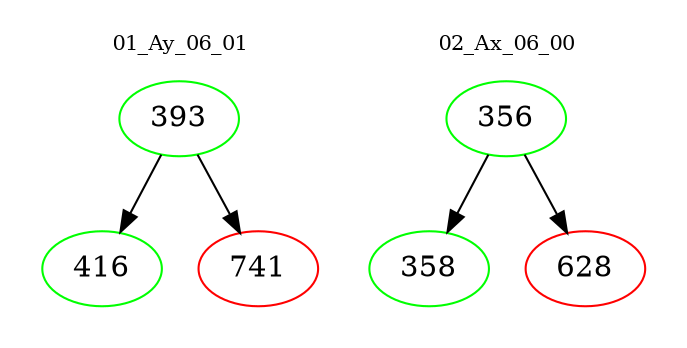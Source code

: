 digraph{
subgraph cluster_0 {
color = white
label = "01_Ay_06_01";
fontsize=10;
T0_393 [label="393", color="green"]
T0_393 -> T0_416 [color="black"]
T0_416 [label="416", color="green"]
T0_393 -> T0_741 [color="black"]
T0_741 [label="741", color="red"]
}
subgraph cluster_1 {
color = white
label = "02_Ax_06_00";
fontsize=10;
T1_356 [label="356", color="green"]
T1_356 -> T1_358 [color="black"]
T1_358 [label="358", color="green"]
T1_356 -> T1_628 [color="black"]
T1_628 [label="628", color="red"]
}
}
